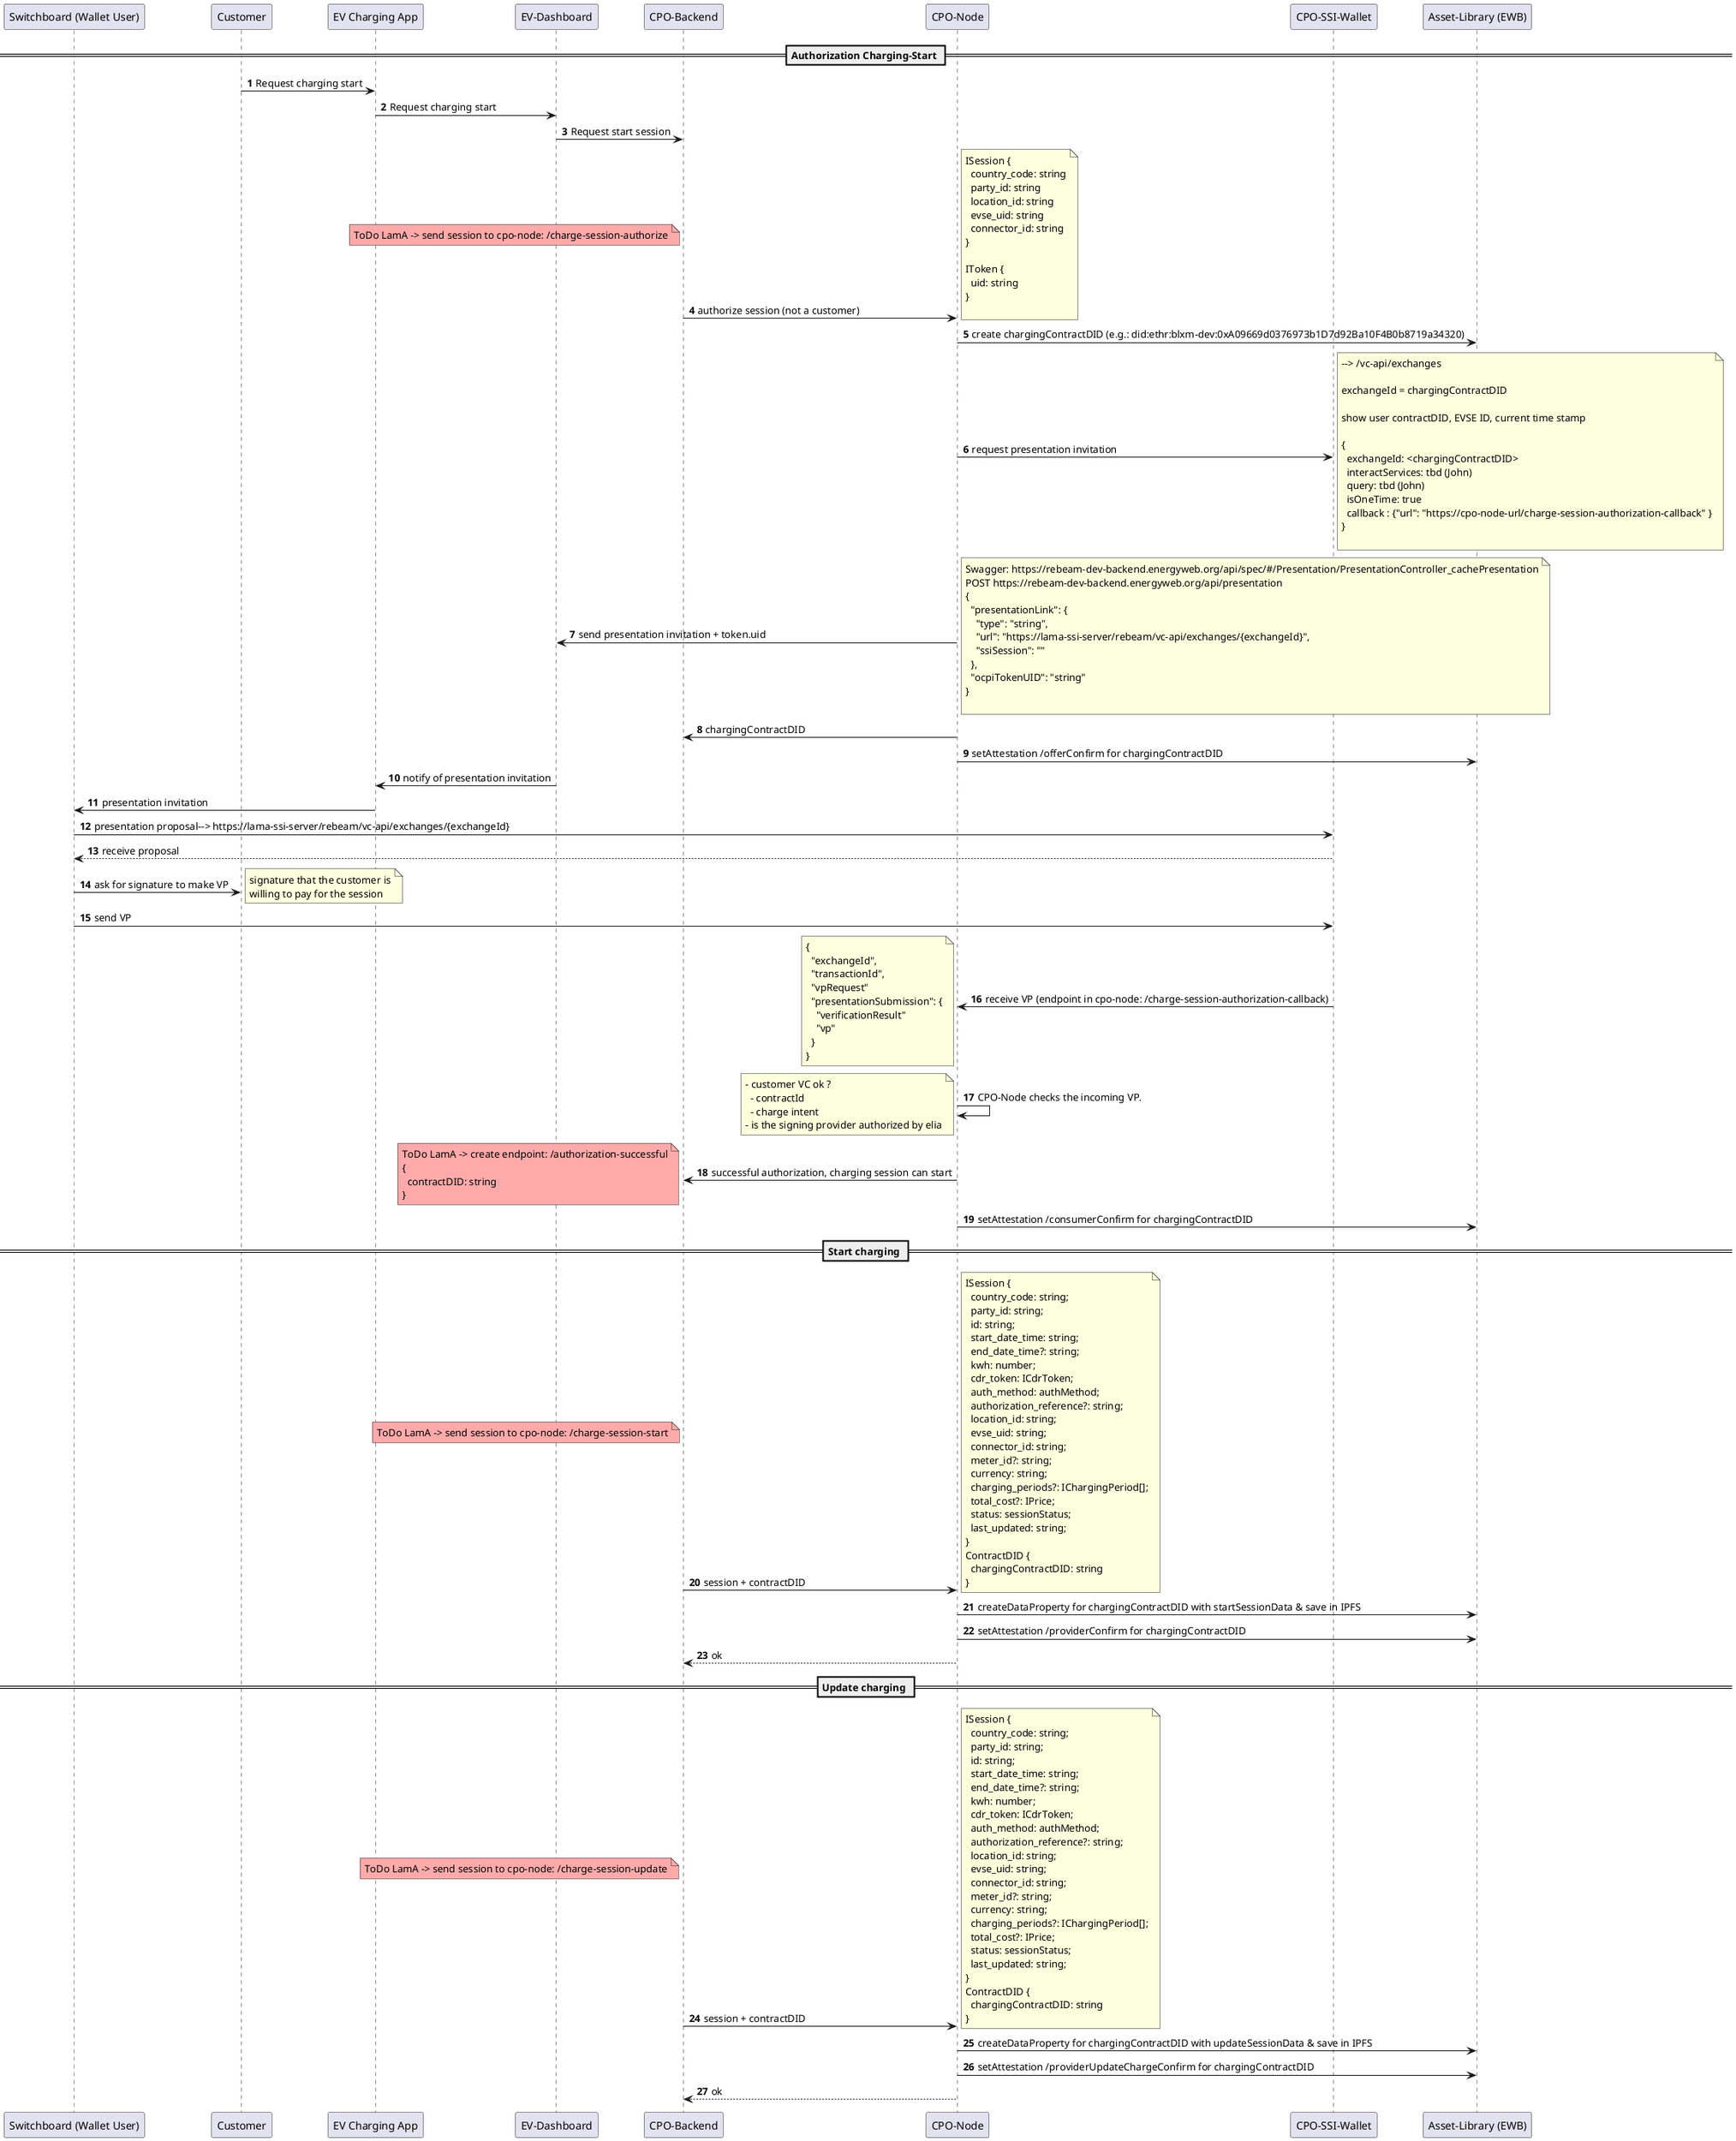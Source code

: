 @startuml CPO-Node-Charge-Start-Flow
autonumber
 
participant "Switchboard (Wallet User)" as SWI
participant "Customer" as CUS
participant "EV Charging App" as APP
participant "EV-Dashboard" as EVD
participant "CPO-Backend" as CPB
participant "CPO-Node" as CPN
participant "CPO-SSI-Wallet" as SSI
participant "Asset-Library (EWB)" as EWB


== Authorization Charging-Start ==

CUS -> APP: Request charging start
APP -> EVD: Request charging start
EVD -> CPB: Request start session

CPB -> CPN: authorize session (not a customer)
note right
ISession {
  country_code: string
  party_id: string
  location_id: string
  evse_uid: string
  connector_id: string
}

IToken {
  uid: string
}

end note
note left #FFAAAA
ToDo LamA -> send session to cpo-node: /charge-session-authorize
end note

CPN -> EWB: create chargingContractDID (e.g.: did:ethr:blxm-dev:0xA09669d0376973b1D7d92Ba10F4B0b8719a34320)
CPN -> SSI: request presentation invitation
note right
--> /vc-api/exchanges 

exchangeId = chargingContractDID

show user contractDID, EVSE ID, current time stamp

{
  exchangeId: <chargingContractDID>
  interactServices: tbd (John)
  query: tbd (John)
  isOneTime: true
  callback : {"url": "https://cpo-node-url/charge-session-authorization-callback" }
}

end note
CPN -> EVD: send presentation invitation + token.uid
note right
Swagger: https://rebeam-dev-backend.energyweb.org/api/spec/#/Presentation/PresentationController_cachePresentation
POST https://rebeam-dev-backend.energyweb.org/api/presentation
{
  "presentationLink": {
    "type": "string",
    "url": "https://lama-ssi-server/rebeam/vc-api/exchanges/{exchangeId}",
    "ssiSession": ""
  },
  "ocpiTokenUID": "string"
}

end note
CPN -> CPB: chargingContractDID
CPN -> EWB: setAttestation /offerConfirm for chargingContractDID

EVD -> APP: notify of presentation invitation

APP -> SWI: presentation invitation

SWI -> SSI: presentation proposal--> https://lama-ssi-server/rebeam/vc-api/exchanges/{exchangeId}
SSI --> SWI: receive proposal


SWI -> CUS: ask for signature to make VP
note right
signature that the customer is
willing to pay for the session
end note
SWI -> SSI: send VP


SSI -> CPN: receive VP (endpoint in cpo-node: /charge-session-authorization-callback)
note left
{
  "exchangeId",
  "transactionId",
  "vpRequest"
  "presentationSubmission": {
    "verificationResult"
    "vp"
  }
}
end note

CPN -> CPN: CPO-Node checks the incoming VP.
note left
- customer VC ok ?
  - contractId
  - charge intent 
- is the signing provider authorized by elia
end note

CPN -> CPB: successful authorization, charging session can start
note left #FFAAAA
ToDo LamA -> create endpoint: /authorization-successful
{
  contractDID: string
}
end note

CPN -> EWB: setAttestation /consumerConfirm for chargingContractDID

== Start charging == 

CPB -> CPN: session + contractDID
note left #FFAAAA
ToDo LamA -> send session to cpo-node: /charge-session-start
end note
note right
ISession {
  country_code: string;
  party_id: string;
  id: string;
  start_date_time: string;
  end_date_time?: string;
  kwh: number;
  cdr_token: ICdrToken;
  auth_method: authMethod;
  authorization_reference?: string;
  location_id: string;
  evse_uid: string;
  connector_id: string;
  meter_id?: string;
  currency: string;
  charging_periods?: IChargingPeriod[];
  total_cost?: IPrice;
  status: sessionStatus;
  last_updated: string;
}
ContractDID {
  chargingContractDID: string
}
end note

CPN -> EWB: createDataProperty for chargingContractDID with startSessionData & save in IPFS
CPN -> EWB: setAttestation /providerConfirm for chargingContractDID

CPN --> CPB: ok

== Update charging == 

CPB -> CPN: session + contractDID
note left #FFAAAA
ToDo LamA -> send session to cpo-node: /charge-session-update
end note
note right
ISession {
  country_code: string;
  party_id: string;
  id: string;
  start_date_time: string;
  end_date_time?: string;
  kwh: number;
  cdr_token: ICdrToken;
  auth_method: authMethod;
  authorization_reference?: string;
  location_id: string;
  evse_uid: string;
  connector_id: string;
  meter_id?: string;
  currency: string;
  charging_periods?: IChargingPeriod[];
  total_cost?: IPrice;
  status: sessionStatus;
  last_updated: string;
}
ContractDID {
  chargingContractDID: string
}
end note

CPN -> EWB: createDataProperty for chargingContractDID with updateSessionData & save in IPFS
CPN -> EWB: setAttestation /providerUpdateChargeConfirm for chargingContractDID

CPN --> CPB: ok

@enduml